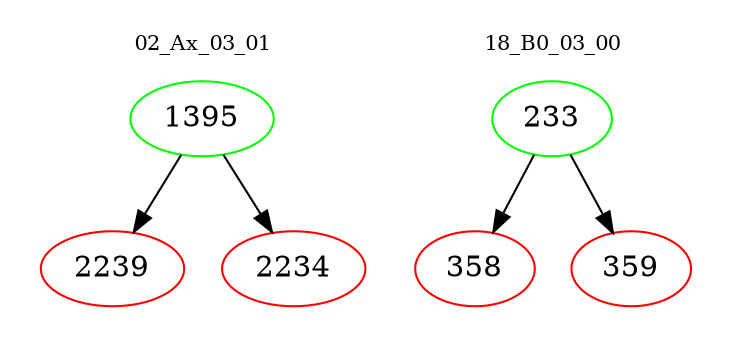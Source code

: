 digraph{
subgraph cluster_0 {
color = white
label = "02_Ax_03_01";
fontsize=10;
T0_1395 [label="1395", color="green"]
T0_1395 -> T0_2239 [color="black"]
T0_2239 [label="2239", color="red"]
T0_1395 -> T0_2234 [color="black"]
T0_2234 [label="2234", color="red"]
}
subgraph cluster_1 {
color = white
label = "18_B0_03_00";
fontsize=10;
T1_233 [label="233", color="green"]
T1_233 -> T1_358 [color="black"]
T1_358 [label="358", color="red"]
T1_233 -> T1_359 [color="black"]
T1_359 [label="359", color="red"]
}
}

